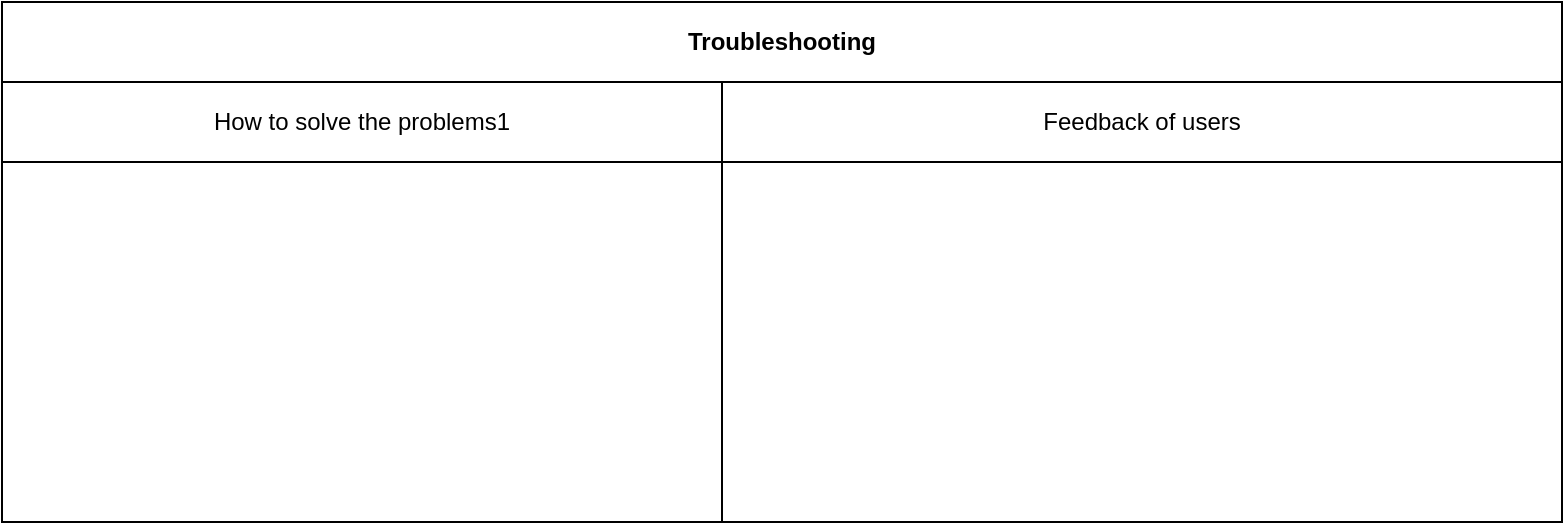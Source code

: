 <mxfile version="16.2.2" type="github">
  <diagram id="YZ68e-nUa0-JOy6-buV9" name="Page-1">
    <mxGraphModel dx="1186" dy="651" grid="1" gridSize="10" guides="1" tooltips="1" connect="1" arrows="1" fold="1" page="1" pageScale="1" pageWidth="827" pageHeight="1169" math="0" shadow="0">
      <root>
        <mxCell id="0" />
        <mxCell id="1" parent="0" />
        <mxCell id="0NcoyNJtQnxrWjz9oruJ-1" value="" style="shape=table;startSize=0;container=1;collapsible=0;childLayout=tableLayout;" parent="1" vertex="1">
          <mxGeometry x="110" y="210" width="780" height="40" as="geometry" />
        </mxCell>
        <mxCell id="0NcoyNJtQnxrWjz9oruJ-2" value="" style="shape=partialRectangle;collapsible=0;dropTarget=0;pointerEvents=0;fillColor=none;top=0;left=0;bottom=0;right=0;points=[[0,0.5],[1,0.5]];portConstraint=eastwest;" parent="0NcoyNJtQnxrWjz9oruJ-1" vertex="1">
          <mxGeometry width="780" height="40" as="geometry" />
        </mxCell>
        <mxCell id="0NcoyNJtQnxrWjz9oruJ-3" value="&lt;b&gt;Troubleshooting&lt;/b&gt;" style="shape=partialRectangle;html=1;whiteSpace=wrap;connectable=0;overflow=hidden;fillColor=none;top=0;left=0;bottom=0;right=0;pointerEvents=1;" parent="0NcoyNJtQnxrWjz9oruJ-2" vertex="1">
          <mxGeometry width="780" height="40" as="geometry" />
        </mxCell>
        <mxCell id="0NcoyNJtQnxrWjz9oruJ-4" value="" style="shape=table;startSize=0;container=1;collapsible=0;childLayout=tableLayout;" parent="1" vertex="1">
          <mxGeometry x="110" y="250" width="360" height="40" as="geometry" />
        </mxCell>
        <mxCell id="0NcoyNJtQnxrWjz9oruJ-5" value="" style="shape=partialRectangle;collapsible=0;dropTarget=0;pointerEvents=0;fillColor=none;top=0;left=0;bottom=0;right=0;points=[[0,0.5],[1,0.5]];portConstraint=eastwest;" parent="0NcoyNJtQnxrWjz9oruJ-4" vertex="1">
          <mxGeometry width="360" height="40" as="geometry" />
        </mxCell>
        <mxCell id="0NcoyNJtQnxrWjz9oruJ-6" value="How to solve the problems1" style="shape=partialRectangle;html=1;whiteSpace=wrap;connectable=0;overflow=hidden;fillColor=none;top=0;left=0;bottom=0;right=0;pointerEvents=1;" parent="0NcoyNJtQnxrWjz9oruJ-5" vertex="1">
          <mxGeometry width="360" height="40" as="geometry" />
        </mxCell>
        <mxCell id="0NcoyNJtQnxrWjz9oruJ-13" value="" style="shape=table;startSize=0;container=1;collapsible=0;childLayout=tableLayout;" parent="1" vertex="1">
          <mxGeometry x="110" y="290" width="360" height="180" as="geometry" />
        </mxCell>
        <mxCell id="0NcoyNJtQnxrWjz9oruJ-14" value="" style="shape=partialRectangle;collapsible=0;dropTarget=0;pointerEvents=0;fillColor=none;top=0;left=0;bottom=0;right=0;points=[[0,0.5],[1,0.5]];portConstraint=eastwest;" parent="0NcoyNJtQnxrWjz9oruJ-13" vertex="1">
          <mxGeometry width="360" height="180" as="geometry" />
        </mxCell>
        <mxCell id="0NcoyNJtQnxrWjz9oruJ-15" value="" style="shape=partialRectangle;html=1;whiteSpace=wrap;connectable=0;overflow=hidden;fillColor=none;top=0;left=0;bottom=0;right=0;pointerEvents=1;" parent="0NcoyNJtQnxrWjz9oruJ-14" vertex="1">
          <mxGeometry width="360" height="180" as="geometry" />
        </mxCell>
        <mxCell id="0NcoyNJtQnxrWjz9oruJ-16" value="" style="shape=table;startSize=0;container=1;collapsible=0;childLayout=tableLayout;" parent="1" vertex="1">
          <mxGeometry x="470" y="250" width="420" height="40" as="geometry" />
        </mxCell>
        <mxCell id="0NcoyNJtQnxrWjz9oruJ-17" value="" style="shape=partialRectangle;collapsible=0;dropTarget=0;pointerEvents=0;fillColor=none;top=0;left=0;bottom=0;right=0;points=[[0,0.5],[1,0.5]];portConstraint=eastwest;" parent="0NcoyNJtQnxrWjz9oruJ-16" vertex="1">
          <mxGeometry width="420" height="40" as="geometry" />
        </mxCell>
        <mxCell id="0NcoyNJtQnxrWjz9oruJ-18" value="Feedback of users" style="shape=partialRectangle;html=1;whiteSpace=wrap;connectable=0;overflow=hidden;fillColor=none;top=0;left=0;bottom=0;right=0;pointerEvents=1;" parent="0NcoyNJtQnxrWjz9oruJ-17" vertex="1">
          <mxGeometry width="420" height="40" as="geometry" />
        </mxCell>
        <mxCell id="0NcoyNJtQnxrWjz9oruJ-19" value="" style="shape=table;startSize=0;container=1;collapsible=0;childLayout=tableLayout;" parent="1" vertex="1">
          <mxGeometry x="470" y="290" width="420" height="180" as="geometry" />
        </mxCell>
        <mxCell id="0NcoyNJtQnxrWjz9oruJ-20" value="" style="shape=partialRectangle;collapsible=0;dropTarget=0;pointerEvents=0;fillColor=none;top=0;left=0;bottom=0;right=0;points=[[0,0.5],[1,0.5]];portConstraint=eastwest;" parent="0NcoyNJtQnxrWjz9oruJ-19" vertex="1">
          <mxGeometry width="420" height="180" as="geometry" />
        </mxCell>
        <mxCell id="0NcoyNJtQnxrWjz9oruJ-21" value="" style="shape=partialRectangle;html=1;whiteSpace=wrap;connectable=0;overflow=hidden;fillColor=none;top=0;left=0;bottom=0;right=0;pointerEvents=1;" parent="0NcoyNJtQnxrWjz9oruJ-20" vertex="1">
          <mxGeometry width="420" height="180" as="geometry" />
        </mxCell>
      </root>
    </mxGraphModel>
  </diagram>
</mxfile>
